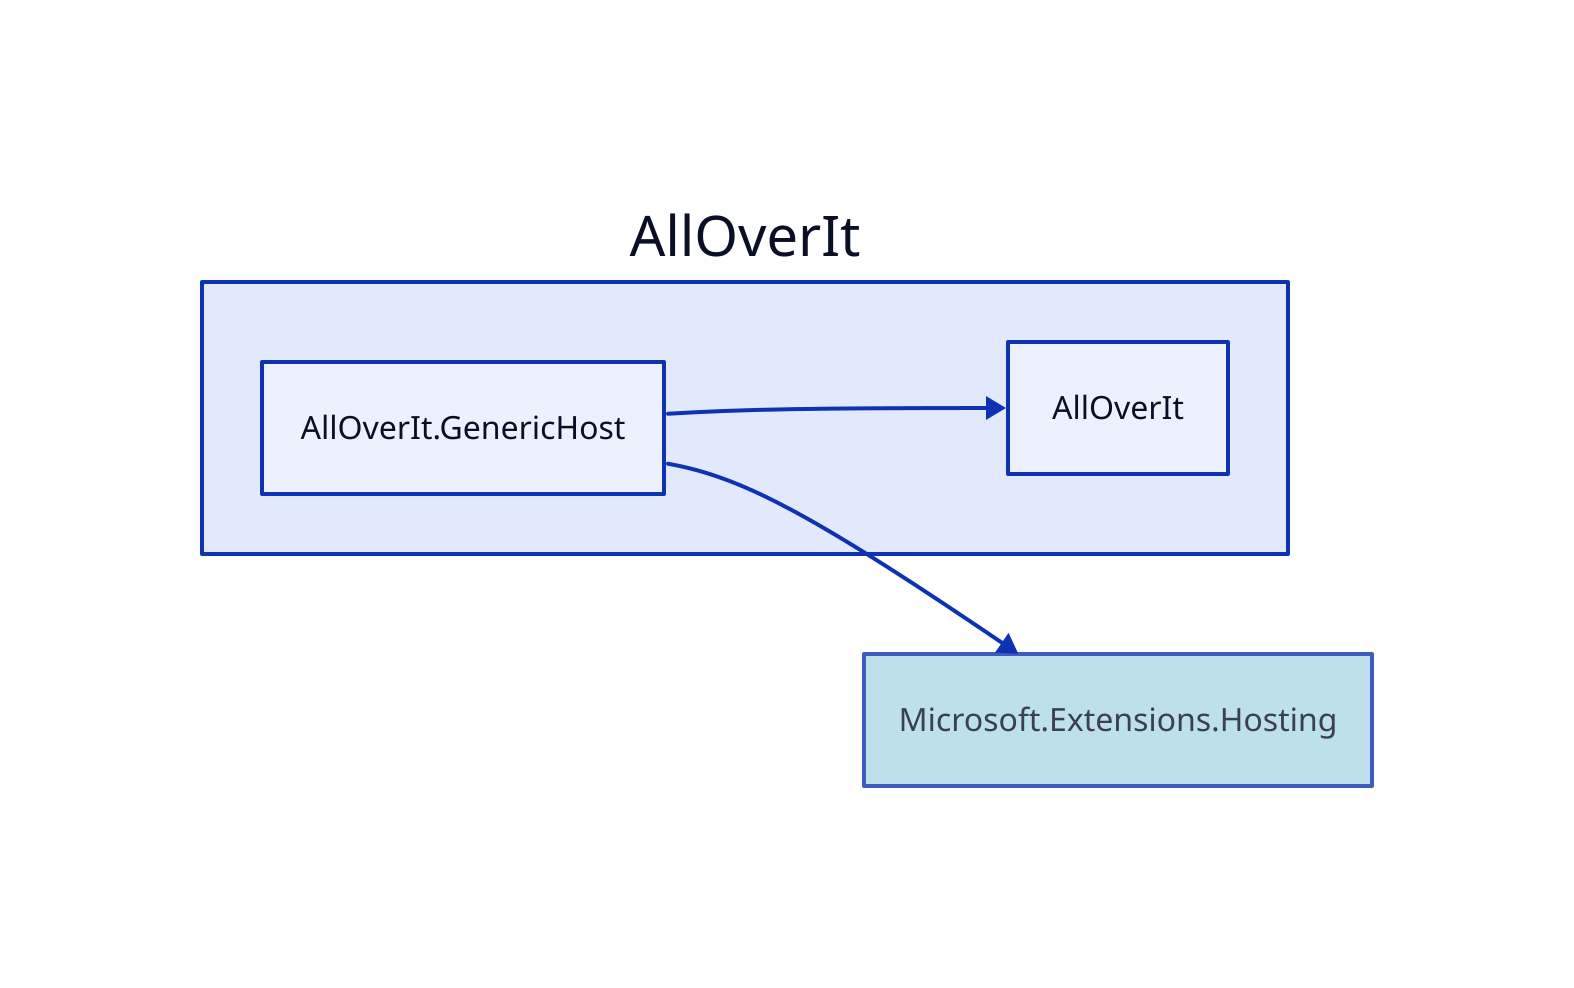 direction: right

aoi: AllOverIt
aoi.alloverit-generichost: AllOverIt.GenericHost
aoi.alloverit: AllOverIt
microsoft-extensions-hosting: Microsoft.Extensions.Hosting
microsoft-extensions-hosting.style.fill: lightblue
microsoft-extensions-hosting.style.opacity: 0.8

aoi.alloverit <- aoi.alloverit-generichost
microsoft-extensions-hosting <- aoi.alloverit-generichost
